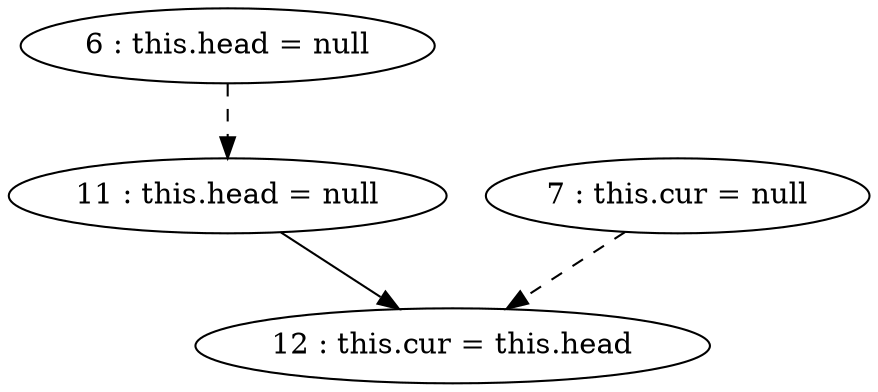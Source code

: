 digraph G {
"6 : this.head = null"
"6 : this.head = null" -> "11 : this.head = null" [style=dashed]
"7 : this.cur = null"
"7 : this.cur = null" -> "12 : this.cur = this.head" [style=dashed]
"11 : this.head = null"
"11 : this.head = null" -> "12 : this.cur = this.head"
"12 : this.cur = this.head"
}